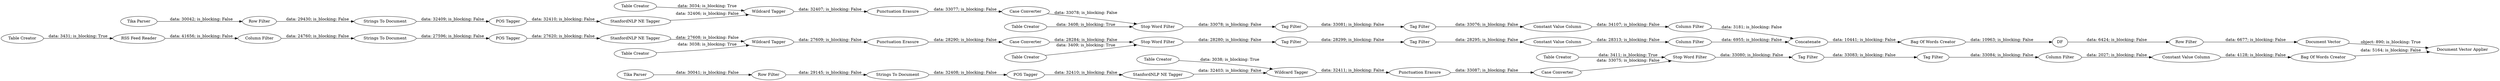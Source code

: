 digraph {
	"-4267379108752587835_12" [label="Row Filter"]
	"-3836491646992670764_45" [label="Document Vector Applier"]
	"-4895977166090010109_10" [label="Wildcard Tagger"]
	"-530574965482984271_32" [label="Column Filter"]
	"-4267379108752587835_9" [label="StanfordNLP NE Tagger"]
	"-3836491646992670764_46" [label="Row Filter"]
	"-4895977166090010109_42" [label="Table Creator"]
	"-8228264168369602437_29" [label="Case Converter"]
	"5776968353187683129_5" [label="Strings To Document"]
	"-4267379108752587835_5" [label="Strings To Document"]
	"-530574965482984271_27" [label="Punctuation Erasure"]
	"-8228264168369602437_32" [label="Column Filter"]
	"-4267379108752587835_10" [label="Wildcard Tagger"]
	"-4895977166090010109_5" [label="Strings To Document"]
	"-4895977166090010109_7" [label="POS Tagger"]
	"-3355530502138856579_16" [label="Case Converter"]
	"-3355530502138856579_23" [label="Constant Value Column"]
	"-8228264168369602437_31" [label="Tag Filter"]
	"-4267379108752587835_7" [label="POS Tagger"]
	"-4267379108752587835_11" [label="Table Creator"]
	"-530574965482984271_28" [label="Stop Word Filter"]
	"-3355530502138856579_24" [label="Column Filter"]
	"-530574965482984271_13" [label="Constant Value Column"]
	"-3836491646992670764_35" [label="Bag Of Words Creator"]
	"7235593690372218671_33" [label=Concatenate]
	"-3355530502138856579_20" [label="Tag Filter"]
	"-530574965482984271_29" [label="Case Converter"]
	"-530574965482984271_31" [label="Tag Filter"]
	"5776968353187683129_10" [label="Wildcard Tagger"]
	"-8228264168369602437_26" [label="Tag Filter"]
	"-3355530502138856579_19" [label="Table Creator"]
	"5776968353187683129_11" [label="Table Creator"]
	"-4895977166090010109_9" [label="StanfordNLP NE Tagger"]
	"-3836491646992670764_34" [label=DF]
	"-4267379108752587835_4" [label="Tika Parser"]
	"-4895977166090010109_60" [label="Column Filter"]
	"-3355530502138856579_17" [label="Tag Filter"]
	"-530574965482984271_26" [label="Tag Filter"]
	"5776968353187683129_4" [label="Tika Parser"]
	"-4895977166090010109_11" [label="Table Creator"]
	"-8228264168369602437_12" [label="Constant Value Column"]
	"5776968353187683129_7" [label="POS Tagger"]
	"-530574965482984271_25" [label="Table Creator"]
	"-3355530502138856579_12" [label="Punctuation Erasure"]
	"-8228264168369602437_28" [label="Stop Word Filter"]
	"-4895977166090010109_53" [label="RSS Feed Reader"]
	"5776968353187683129_9" [label="StanfordNLP NE Tagger"]
	"5776968353187683129_12" [label="Row Filter"]
	"-8228264168369602437_25" [label="Table Creator"]
	"-8228264168369602437_27" [label="Punctuation Erasure"]
	"-3836491646992670764_42" [label="Document Vector"]
	"-3836491646992670764_48" [label="Bag Of Words Creator"]
	"-3355530502138856579_15" [label="Stop Word Filter"]
	"-4267379108752587835_7" -> "-4267379108752587835_9" [label="data: 32410; is_blocking: False"]
	"-8228264168369602437_29" -> "-8228264168369602437_28" [label="data: 33078; is_blocking: False"]
	"-3355530502138856579_12" -> "-3355530502138856579_16" [label="data: 28290; is_blocking: False"]
	"-4267379108752587835_5" -> "-4267379108752587835_7" [label="data: 32408; is_blocking: False"]
	"-4895977166090010109_9" -> "-4895977166090010109_10" [label="data: 27608; is_blocking: False"]
	"5776968353187683129_4" -> "5776968353187683129_12" [label="data: 30042; is_blocking: False"]
	"7235593690372218671_33" -> "-3836491646992670764_35" [label="data: 10441; is_blocking: False"]
	"-3355530502138856579_17" -> "-3355530502138856579_20" [label="data: 28299; is_blocking: False"]
	"-4895977166090010109_53" -> "-4895977166090010109_60" [label="data: 41656; is_blocking: False"]
	"-3355530502138856579_23" -> "-3355530502138856579_24" [label="data: 28313; is_blocking: False"]
	"-3836491646992670764_46" -> "-3836491646992670764_42" [label="data: 6677; is_blocking: False"]
	"-4895977166090010109_5" -> "-4895977166090010109_7" [label="data: 27596; is_blocking: False"]
	"-4267379108752587835_10" -> "-530574965482984271_27" [label="data: 32411; is_blocking: False"]
	"-8228264168369602437_32" -> "7235593690372218671_33" [label="data: 3181; is_blocking: False"]
	"-3836491646992670764_34" -> "-3836491646992670764_46" [label="data: 6424; is_blocking: False"]
	"5776968353187683129_5" -> "5776968353187683129_7" [label="data: 32409; is_blocking: False"]
	"5776968353187683129_12" -> "5776968353187683129_5" [label="data: 29430; is_blocking: False"]
	"-3355530502138856579_19" -> "-3355530502138856579_15" [label="data: 3409; is_blocking: True"]
	"-4267379108752587835_9" -> "-4267379108752587835_10" [label="data: 32403; is_blocking: False"]
	"-4267379108752587835_11" -> "-4267379108752587835_10" [label="data: 3038; is_blocking: True"]
	"5776968353187683129_7" -> "5776968353187683129_9" [label="data: 32410; is_blocking: False"]
	"-530574965482984271_28" -> "-530574965482984271_26" [label="data: 33080; is_blocking: False"]
	"-8228264168369602437_31" -> "-8228264168369602437_12" [label="data: 33076; is_blocking: False"]
	"-530574965482984271_25" -> "-530574965482984271_28" [label="data: 3411; is_blocking: True"]
	"-530574965482984271_26" -> "-530574965482984271_31" [label="data: 33083; is_blocking: False"]
	"-3836491646992670764_42" -> "-3836491646992670764_45" [label="object: 890; is_blocking: True"]
	"-8228264168369602437_25" -> "-8228264168369602437_28" [label="data: 3408; is_blocking: True"]
	"-530574965482984271_32" -> "-530574965482984271_13" [label="data: 2027; is_blocking: False"]
	"-530574965482984271_27" -> "-530574965482984271_29" [label="data: 33087; is_blocking: False"]
	"-530574965482984271_29" -> "-530574965482984271_28" [label="data: 33075; is_blocking: False"]
	"-8228264168369602437_27" -> "-8228264168369602437_29" [label="data: 33077; is_blocking: False"]
	"-4895977166090010109_11" -> "-4895977166090010109_10" [label="data: 3038; is_blocking: True"]
	"-3836491646992670764_48" -> "-3836491646992670764_45" [label="data: 5164; is_blocking: False"]
	"-3355530502138856579_16" -> "-3355530502138856579_15" [label="data: 28284; is_blocking: False"]
	"5776968353187683129_11" -> "5776968353187683129_10" [label="data: 3034; is_blocking: True"]
	"-4895977166090010109_42" -> "-4895977166090010109_53" [label="data: 3431; is_blocking: True"]
	"-530574965482984271_13" -> "-3836491646992670764_48" [label="data: 4128; is_blocking: False"]
	"-3355530502138856579_15" -> "-3355530502138856579_17" [label="data: 28280; is_blocking: False"]
	"-4895977166090010109_10" -> "-3355530502138856579_12" [label="data: 27609; is_blocking: False"]
	"-4895977166090010109_60" -> "-4895977166090010109_5" [label="data: 24760; is_blocking: False"]
	"-8228264168369602437_26" -> "-8228264168369602437_31" [label="data: 33081; is_blocking: False"]
	"-4895977166090010109_7" -> "-4895977166090010109_9" [label="data: 27620; is_blocking: False"]
	"-8228264168369602437_28" -> "-8228264168369602437_26" [label="data: 33078; is_blocking: False"]
	"-4267379108752587835_12" -> "-4267379108752587835_5" [label="data: 29145; is_blocking: False"]
	"-530574965482984271_31" -> "-530574965482984271_32" [label="data: 33084; is_blocking: False"]
	"-3355530502138856579_20" -> "-3355530502138856579_23" [label="data: 28295; is_blocking: False"]
	"-3355530502138856579_24" -> "7235593690372218671_33" [label="data: 6955; is_blocking: False"]
	"-3836491646992670764_35" -> "-3836491646992670764_34" [label="data: 10963; is_blocking: False"]
	"5776968353187683129_9" -> "5776968353187683129_10" [label="data: 32406; is_blocking: False"]
	"-8228264168369602437_12" -> "-8228264168369602437_32" [label="data: 34107; is_blocking: False"]
	"-4267379108752587835_4" -> "-4267379108752587835_12" [label="data: 30041; is_blocking: False"]
	"5776968353187683129_10" -> "-8228264168369602437_27" [label="data: 32407; is_blocking: False"]
	rankdir=LR
}
